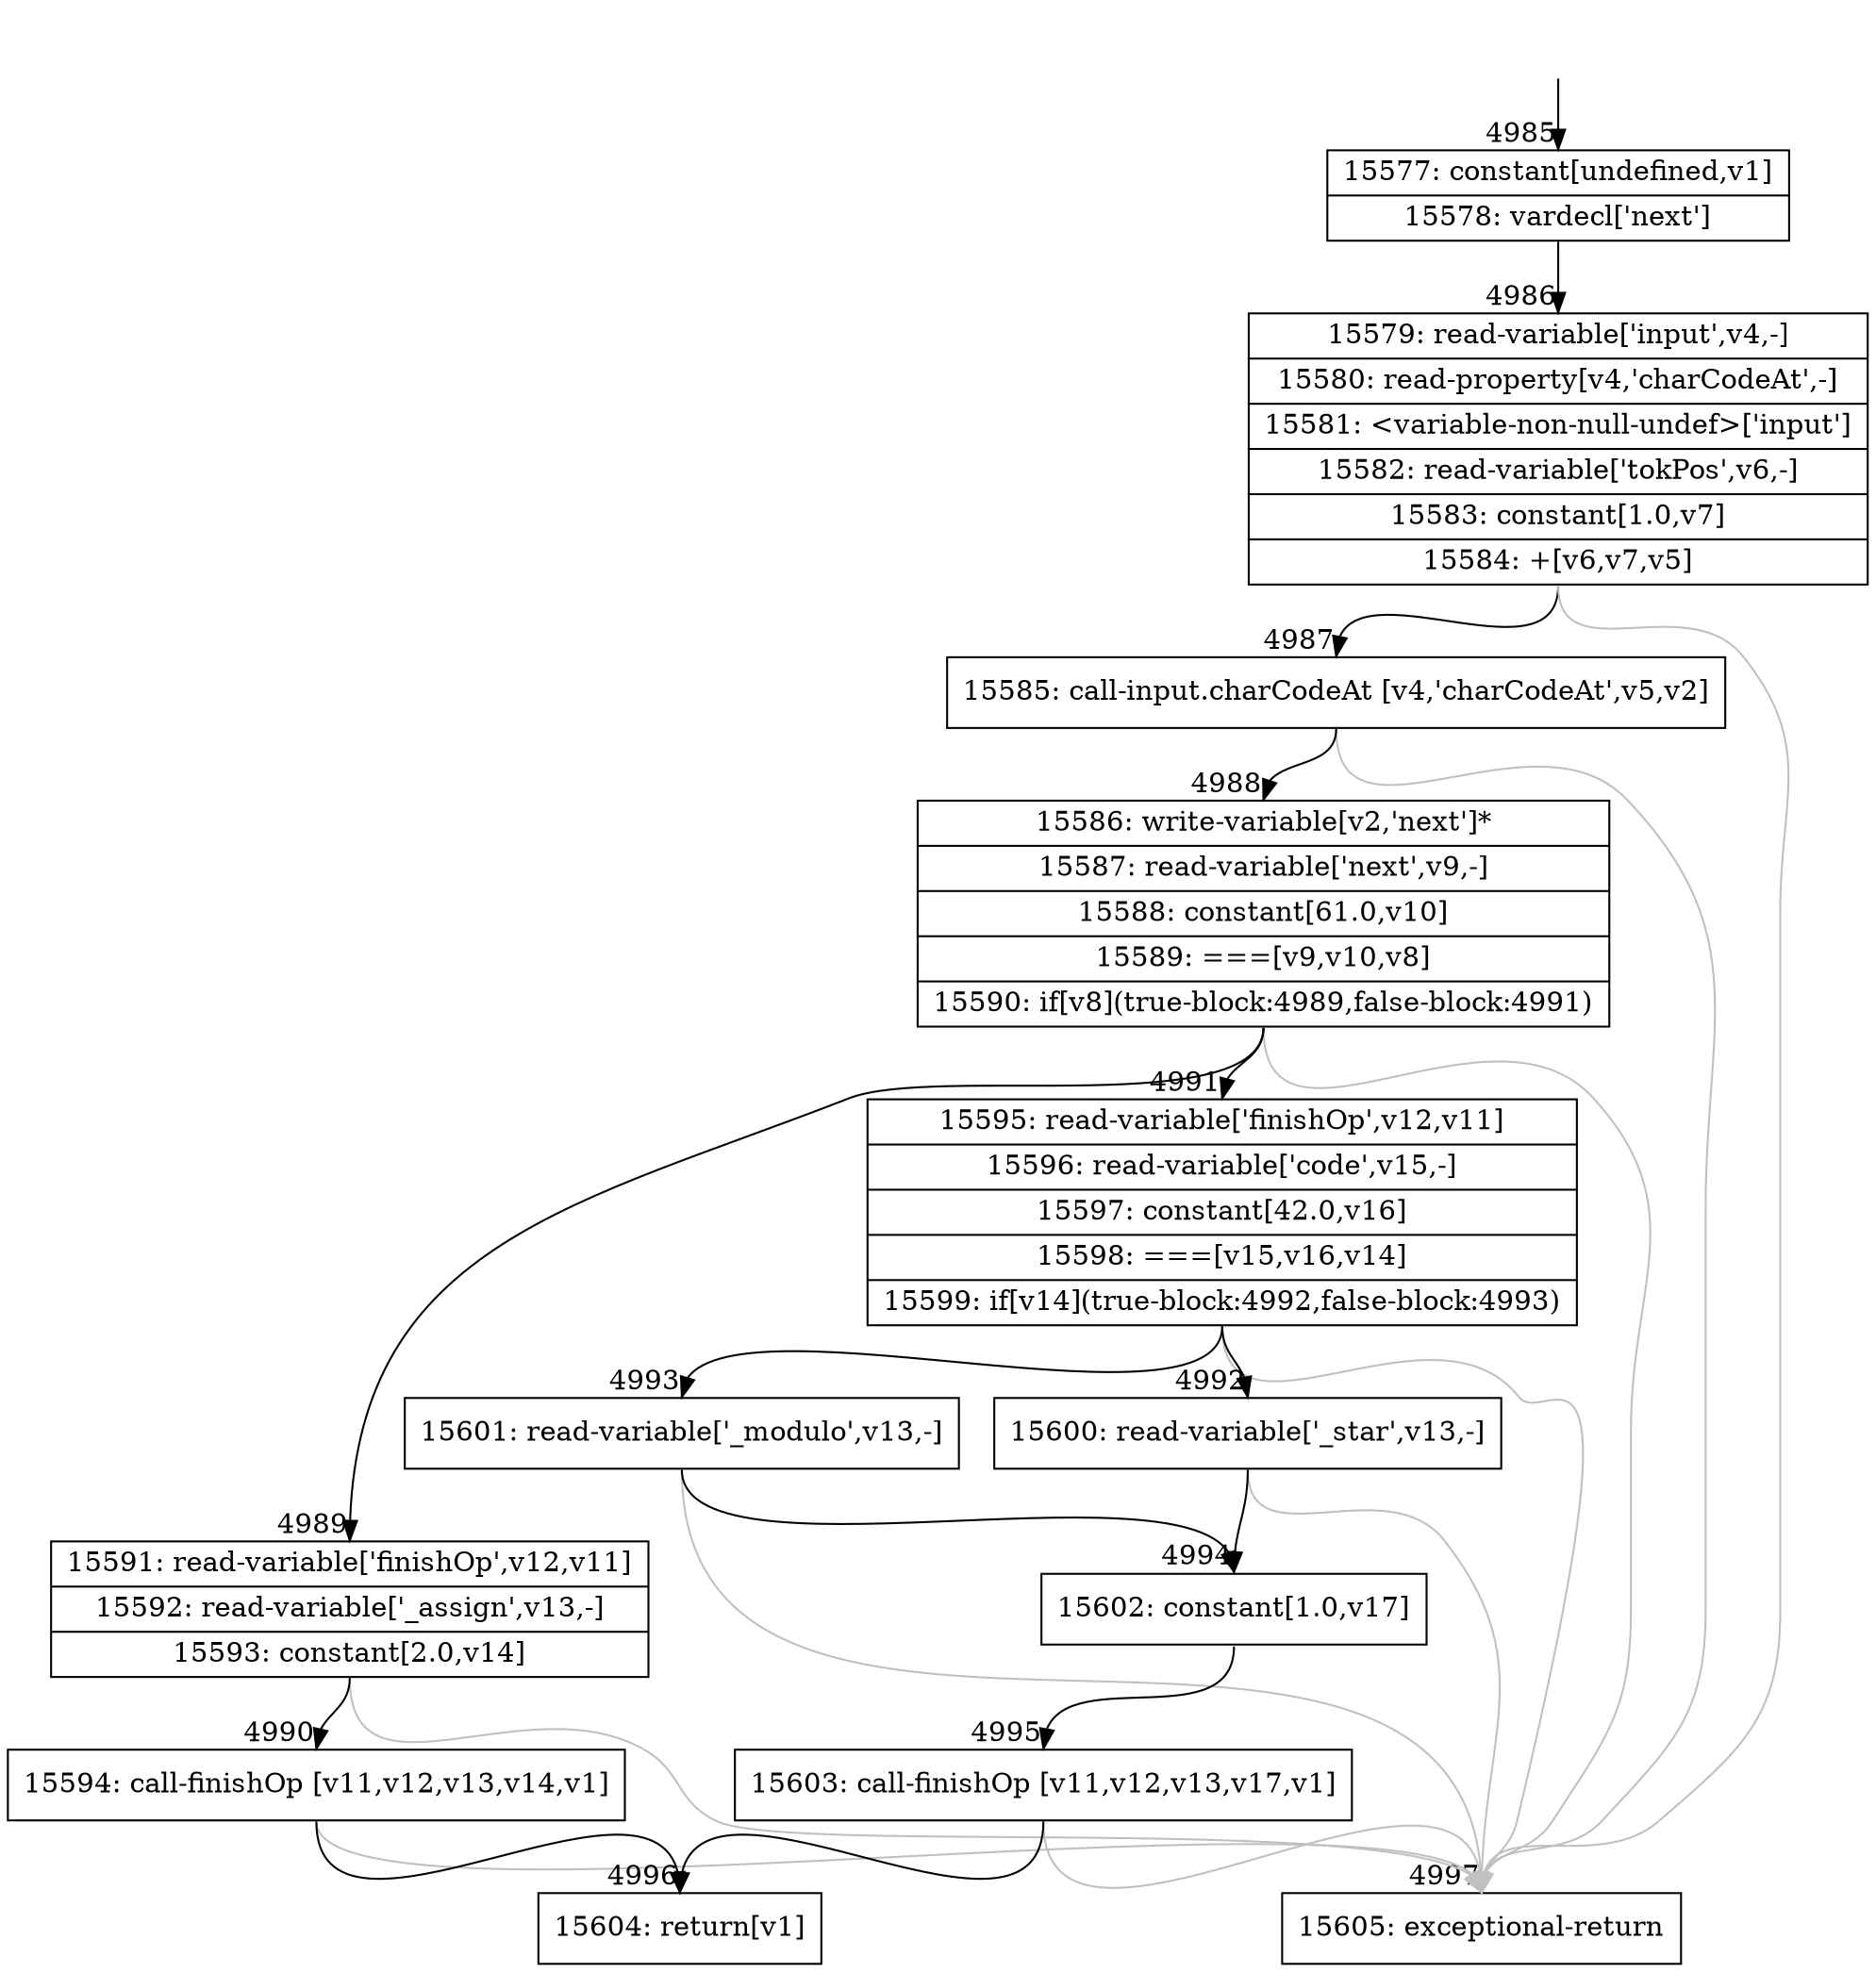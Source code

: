 digraph {
rankdir="TD"
BB_entry307[shape=none,label=""];
BB_entry307 -> BB4985 [tailport=s, headport=n, headlabel="    4985"]
BB4985 [shape=record label="{15577: constant[undefined,v1]|15578: vardecl['next']}" ] 
BB4985 -> BB4986 [tailport=s, headport=n, headlabel="      4986"]
BB4986 [shape=record label="{15579: read-variable['input',v4,-]|15580: read-property[v4,'charCodeAt',-]|15581: \<variable-non-null-undef\>['input']|15582: read-variable['tokPos',v6,-]|15583: constant[1.0,v7]|15584: +[v6,v7,v5]}" ] 
BB4986 -> BB4987 [tailport=s, headport=n, headlabel="      4987"]
BB4986 -> BB4997 [tailport=s, headport=n, color=gray, headlabel="      4997"]
BB4987 [shape=record label="{15585: call-input.charCodeAt [v4,'charCodeAt',v5,v2]}" ] 
BB4987 -> BB4988 [tailport=s, headport=n, headlabel="      4988"]
BB4987 -> BB4997 [tailport=s, headport=n, color=gray]
BB4988 [shape=record label="{15586: write-variable[v2,'next']*|15587: read-variable['next',v9,-]|15588: constant[61.0,v10]|15589: ===[v9,v10,v8]|15590: if[v8](true-block:4989,false-block:4991)}" ] 
BB4988 -> BB4989 [tailport=s, headport=n, headlabel="      4989"]
BB4988 -> BB4991 [tailport=s, headport=n, headlabel="      4991"]
BB4988 -> BB4997 [tailport=s, headport=n, color=gray]
BB4989 [shape=record label="{15591: read-variable['finishOp',v12,v11]|15592: read-variable['_assign',v13,-]|15593: constant[2.0,v14]}" ] 
BB4989 -> BB4990 [tailport=s, headport=n, headlabel="      4990"]
BB4989 -> BB4997 [tailport=s, headport=n, color=gray]
BB4990 [shape=record label="{15594: call-finishOp [v11,v12,v13,v14,v1]}" ] 
BB4990 -> BB4996 [tailport=s, headport=n, headlabel="      4996"]
BB4990 -> BB4997 [tailport=s, headport=n, color=gray]
BB4991 [shape=record label="{15595: read-variable['finishOp',v12,v11]|15596: read-variable['code',v15,-]|15597: constant[42.0,v16]|15598: ===[v15,v16,v14]|15599: if[v14](true-block:4992,false-block:4993)}" ] 
BB4991 -> BB4992 [tailport=s, headport=n, headlabel="      4992"]
BB4991 -> BB4993 [tailport=s, headport=n, headlabel="      4993"]
BB4991 -> BB4997 [tailport=s, headport=n, color=gray]
BB4992 [shape=record label="{15600: read-variable['_star',v13,-]}" ] 
BB4992 -> BB4994 [tailport=s, headport=n, headlabel="      4994"]
BB4992 -> BB4997 [tailport=s, headport=n, color=gray]
BB4993 [shape=record label="{15601: read-variable['_modulo',v13,-]}" ] 
BB4993 -> BB4994 [tailport=s, headport=n]
BB4993 -> BB4997 [tailport=s, headport=n, color=gray]
BB4994 [shape=record label="{15602: constant[1.0,v17]}" ] 
BB4994 -> BB4995 [tailport=s, headport=n, headlabel="      4995"]
BB4995 [shape=record label="{15603: call-finishOp [v11,v12,v13,v17,v1]}" ] 
BB4995 -> BB4996 [tailport=s, headport=n]
BB4995 -> BB4997 [tailport=s, headport=n, color=gray]
BB4996 [shape=record label="{15604: return[v1]}" ] 
BB4997 [shape=record label="{15605: exceptional-return}" ] 
//#$~ 5246
}
